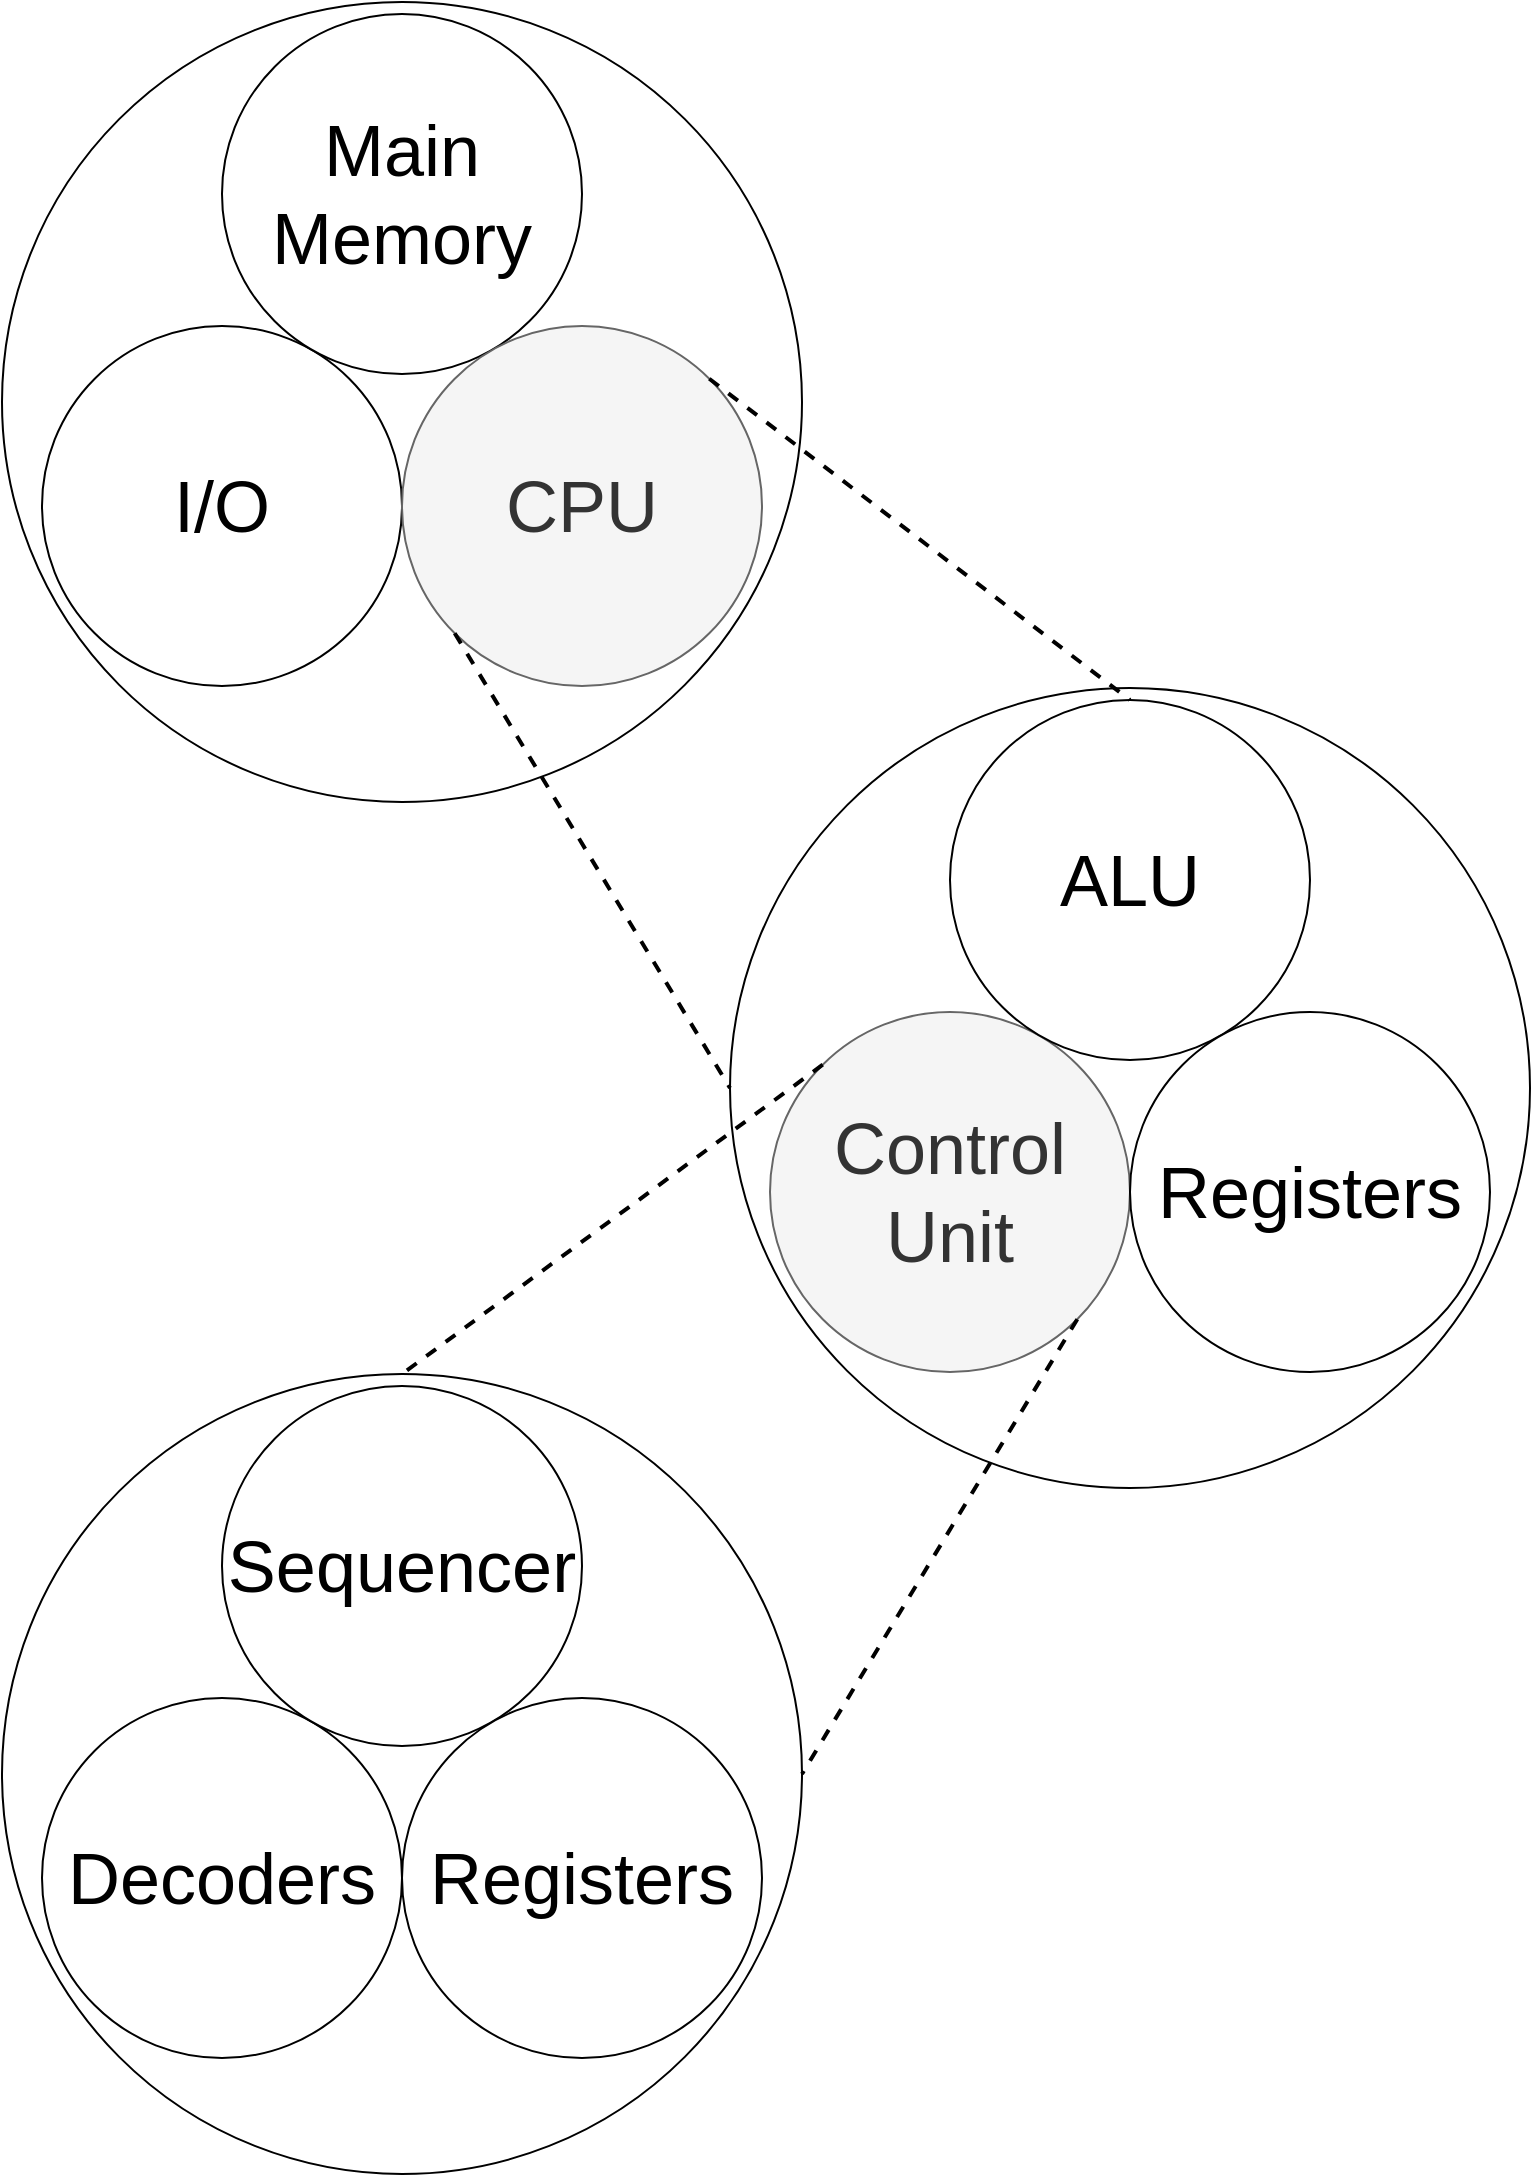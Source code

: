 <mxfile version="12.9.14" type="device"><diagram id="o4OQAXlGKi2hXXlNbPdi" name="Page-1"><mxGraphModel dx="2170" dy="1240" grid="1" gridSize="10" guides="1" tooltips="1" connect="1" arrows="1" fold="1" page="1" pageScale="1" pageWidth="827" pageHeight="1169" math="0" shadow="0"><root><mxCell id="0"/><mxCell id="1" parent="0"/><mxCell id="ttKAY4pBz3MLEYQcTWHI-30" value="" style="group" vertex="1" connectable="0" parent="1"><mxGeometry x="42.0" y="53" width="744.0" height="1054" as="geometry"/></mxCell><mxCell id="ttKAY4pBz3MLEYQcTWHI-14" value="" style="group" vertex="1" connectable="0" parent="ttKAY4pBz3MLEYQcTWHI-30"><mxGeometry width="380.0" height="368" as="geometry"/></mxCell><mxCell id="ttKAY4pBz3MLEYQcTWHI-12" value="" style="group" vertex="1" connectable="0" parent="ttKAY4pBz3MLEYQcTWHI-14"><mxGeometry width="380.0" height="368" as="geometry"/></mxCell><mxCell id="ttKAY4pBz3MLEYQcTWHI-13" value="" style="ellipse;whiteSpace=wrap;html=1;aspect=fixed;" vertex="1" parent="ttKAY4pBz3MLEYQcTWHI-12"><mxGeometry x="-20.0" y="-6" width="400" height="400" as="geometry"/></mxCell><mxCell id="ttKAY4pBz3MLEYQcTWHI-2" value="&lt;font style=&quot;font-size: 36px&quot;&gt;I/O&lt;/font&gt;" style="ellipse;whiteSpace=wrap;html=1;aspect=fixed;" vertex="1" parent="ttKAY4pBz3MLEYQcTWHI-12"><mxGeometry y="156" width="180" height="180" as="geometry"/></mxCell><mxCell id="ttKAY4pBz3MLEYQcTWHI-3" value="&lt;font style=&quot;font-size: 36px&quot;&gt;Main Memory&lt;/font&gt;" style="ellipse;whiteSpace=wrap;html=1;aspect=fixed;" vertex="1" parent="ttKAY4pBz3MLEYQcTWHI-12"><mxGeometry x="90" width="180" height="180" as="geometry"/></mxCell><mxCell id="ttKAY4pBz3MLEYQcTWHI-4" value="&lt;font style=&quot;font-size: 36px&quot;&gt;CPU&lt;/font&gt;" style="ellipse;whiteSpace=wrap;html=1;aspect=fixed;fillColor=#f5f5f5;strokeColor=#666666;fontColor=#333333;" vertex="1" parent="ttKAY4pBz3MLEYQcTWHI-12"><mxGeometry x="180" y="156" width="180" height="180" as="geometry"/></mxCell><mxCell id="ttKAY4pBz3MLEYQcTWHI-15" value="" style="group" vertex="1" connectable="0" parent="ttKAY4pBz3MLEYQcTWHI-30"><mxGeometry x="364" y="343" width="380.0" height="368" as="geometry"/></mxCell><mxCell id="ttKAY4pBz3MLEYQcTWHI-16" value="" style="group" vertex="1" connectable="0" parent="ttKAY4pBz3MLEYQcTWHI-15"><mxGeometry width="380.0" height="368" as="geometry"/></mxCell><mxCell id="ttKAY4pBz3MLEYQcTWHI-17" value="" style="ellipse;whiteSpace=wrap;html=1;aspect=fixed;" vertex="1" parent="ttKAY4pBz3MLEYQcTWHI-16"><mxGeometry x="-20.0" y="-6" width="400" height="400" as="geometry"/></mxCell><mxCell id="ttKAY4pBz3MLEYQcTWHI-18" value="&lt;font style=&quot;font-size: 36px&quot;&gt;Control Unit&lt;br&gt;&lt;/font&gt;" style="ellipse;whiteSpace=wrap;html=1;aspect=fixed;fillColor=#f5f5f5;strokeColor=#666666;fontColor=#333333;" vertex="1" parent="ttKAY4pBz3MLEYQcTWHI-16"><mxGeometry y="156" width="180" height="180" as="geometry"/></mxCell><mxCell id="ttKAY4pBz3MLEYQcTWHI-19" value="&lt;span style=&quot;font-size: 36px&quot;&gt;ALU&lt;br&gt;&lt;/span&gt;" style="ellipse;whiteSpace=wrap;html=1;aspect=fixed;" vertex="1" parent="ttKAY4pBz3MLEYQcTWHI-16"><mxGeometry x="90" width="180" height="180" as="geometry"/></mxCell><mxCell id="ttKAY4pBz3MLEYQcTWHI-20" value="&lt;font style=&quot;font-size: 36px&quot;&gt;Registers&lt;/font&gt;" style="ellipse;whiteSpace=wrap;html=1;aspect=fixed;" vertex="1" parent="ttKAY4pBz3MLEYQcTWHI-16"><mxGeometry x="180" y="156" width="180" height="180" as="geometry"/></mxCell><mxCell id="ttKAY4pBz3MLEYQcTWHI-21" value="" style="group" vertex="1" connectable="0" parent="ttKAY4pBz3MLEYQcTWHI-30"><mxGeometry y="686" width="380.0" height="368" as="geometry"/></mxCell><mxCell id="ttKAY4pBz3MLEYQcTWHI-22" value="" style="group" vertex="1" connectable="0" parent="ttKAY4pBz3MLEYQcTWHI-21"><mxGeometry width="380.0" height="368" as="geometry"/></mxCell><mxCell id="ttKAY4pBz3MLEYQcTWHI-23" value="" style="ellipse;whiteSpace=wrap;html=1;aspect=fixed;" vertex="1" parent="ttKAY4pBz3MLEYQcTWHI-22"><mxGeometry x="-20.0" y="-6" width="400" height="400" as="geometry"/></mxCell><mxCell id="ttKAY4pBz3MLEYQcTWHI-24" value="&lt;font style=&quot;font-size: 36px&quot;&gt;Decoders&lt;/font&gt;" style="ellipse;whiteSpace=wrap;html=1;aspect=fixed;" vertex="1" parent="ttKAY4pBz3MLEYQcTWHI-22"><mxGeometry y="156" width="180" height="180" as="geometry"/></mxCell><mxCell id="ttKAY4pBz3MLEYQcTWHI-25" value="&lt;span style=&quot;font-size: 36px&quot;&gt;Sequencer&lt;/span&gt;" style="ellipse;whiteSpace=wrap;html=1;aspect=fixed;" vertex="1" parent="ttKAY4pBz3MLEYQcTWHI-22"><mxGeometry x="90" width="180" height="180" as="geometry"/></mxCell><mxCell id="ttKAY4pBz3MLEYQcTWHI-26" value="&lt;span style=&quot;font-size: 36px&quot;&gt;Registers&lt;/span&gt;" style="ellipse;whiteSpace=wrap;html=1;aspect=fixed;" vertex="1" parent="ttKAY4pBz3MLEYQcTWHI-22"><mxGeometry x="180" y="156" width="180" height="180" as="geometry"/></mxCell><mxCell id="ttKAY4pBz3MLEYQcTWHI-8" style="edgeStyle=none;rounded=0;orthogonalLoop=1;jettySize=auto;html=1;exitX=0;exitY=1;exitDx=0;exitDy=0;entryX=0;entryY=0.5;entryDx=0;entryDy=0;endArrow=none;endFill=0;dashed=1;strokeWidth=2;" edge="1" parent="ttKAY4pBz3MLEYQcTWHI-30" source="ttKAY4pBz3MLEYQcTWHI-4" target="ttKAY4pBz3MLEYQcTWHI-17"><mxGeometry relative="1" as="geometry"><mxPoint x="456.0" y="642" as="targetPoint"/></mxGeometry></mxCell><mxCell id="ttKAY4pBz3MLEYQcTWHI-7" style="rounded=0;orthogonalLoop=1;jettySize=auto;html=1;exitX=1;exitY=0;exitDx=0;exitDy=0;entryX=0.5;entryY=0;entryDx=0;entryDy=0;endArrow=none;endFill=0;dashed=1;strokeWidth=2;" edge="1" parent="ttKAY4pBz3MLEYQcTWHI-30" source="ttKAY4pBz3MLEYQcTWHI-4" target="ttKAY4pBz3MLEYQcTWHI-19"><mxGeometry relative="1" as="geometry"><mxPoint x="656.0" y="442" as="targetPoint"/></mxGeometry></mxCell><mxCell id="ttKAY4pBz3MLEYQcTWHI-27" style="edgeStyle=none;rounded=0;orthogonalLoop=1;jettySize=auto;html=1;exitX=0;exitY=0;exitDx=0;exitDy=0;entryX=0.5;entryY=0;entryDx=0;entryDy=0;dashed=1;endArrow=none;endFill=0;strokeWidth=2;" edge="1" parent="ttKAY4pBz3MLEYQcTWHI-30" source="ttKAY4pBz3MLEYQcTWHI-18" target="ttKAY4pBz3MLEYQcTWHI-23"><mxGeometry relative="1" as="geometry"/></mxCell><mxCell id="ttKAY4pBz3MLEYQcTWHI-28" style="edgeStyle=none;rounded=0;orthogonalLoop=1;jettySize=auto;html=1;exitX=1;exitY=1;exitDx=0;exitDy=0;entryX=1;entryY=0.5;entryDx=0;entryDy=0;dashed=1;endArrow=none;endFill=0;strokeWidth=2;" edge="1" parent="ttKAY4pBz3MLEYQcTWHI-30" source="ttKAY4pBz3MLEYQcTWHI-18" target="ttKAY4pBz3MLEYQcTWHI-23"><mxGeometry relative="1" as="geometry"/></mxCell></root></mxGraphModel></diagram></mxfile>